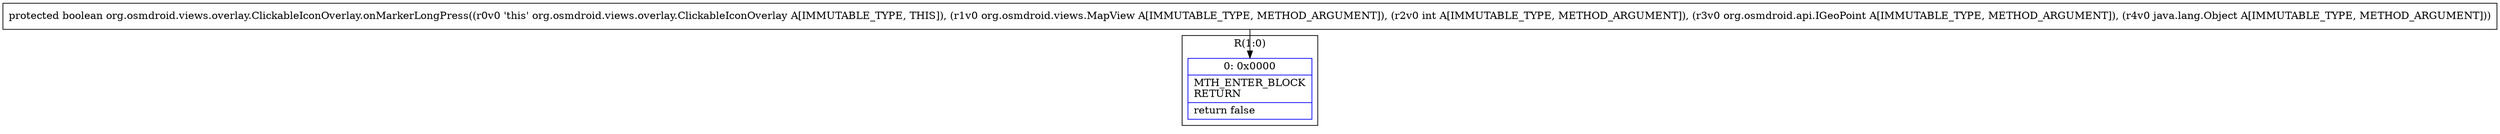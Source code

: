 digraph "CFG fororg.osmdroid.views.overlay.ClickableIconOverlay.onMarkerLongPress(Lorg\/osmdroid\/views\/MapView;ILorg\/osmdroid\/api\/IGeoPoint;Ljava\/lang\/Object;)Z" {
subgraph cluster_Region_1786446834 {
label = "R(1:0)";
node [shape=record,color=blue];
Node_0 [shape=record,label="{0\:\ 0x0000|MTH_ENTER_BLOCK\lRETURN\l|return false\l}"];
}
MethodNode[shape=record,label="{protected boolean org.osmdroid.views.overlay.ClickableIconOverlay.onMarkerLongPress((r0v0 'this' org.osmdroid.views.overlay.ClickableIconOverlay A[IMMUTABLE_TYPE, THIS]), (r1v0 org.osmdroid.views.MapView A[IMMUTABLE_TYPE, METHOD_ARGUMENT]), (r2v0 int A[IMMUTABLE_TYPE, METHOD_ARGUMENT]), (r3v0 org.osmdroid.api.IGeoPoint A[IMMUTABLE_TYPE, METHOD_ARGUMENT]), (r4v0 java.lang.Object A[IMMUTABLE_TYPE, METHOD_ARGUMENT])) }"];
MethodNode -> Node_0;
}

